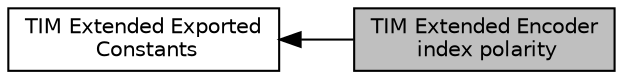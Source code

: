 digraph "TIM Extended Encoder index polarity"
{
  edge [fontname="Helvetica",fontsize="10",labelfontname="Helvetica",labelfontsize="10"];
  node [fontname="Helvetica",fontsize="10",shape=box];
  rankdir=LR;
  Node1 [label="TIM Extended Encoder\l index polarity",height=0.2,width=0.4,color="black", fillcolor="grey75", style="filled", fontcolor="black",tooltip=" "];
  Node2 [label="TIM Extended Exported\l Constants",height=0.2,width=0.4,color="black", fillcolor="white", style="filled",URL="$group__TIMEx__Exported__Constants.html",tooltip=" "];
  Node2->Node1 [shape=plaintext, dir="back", style="solid"];
}
